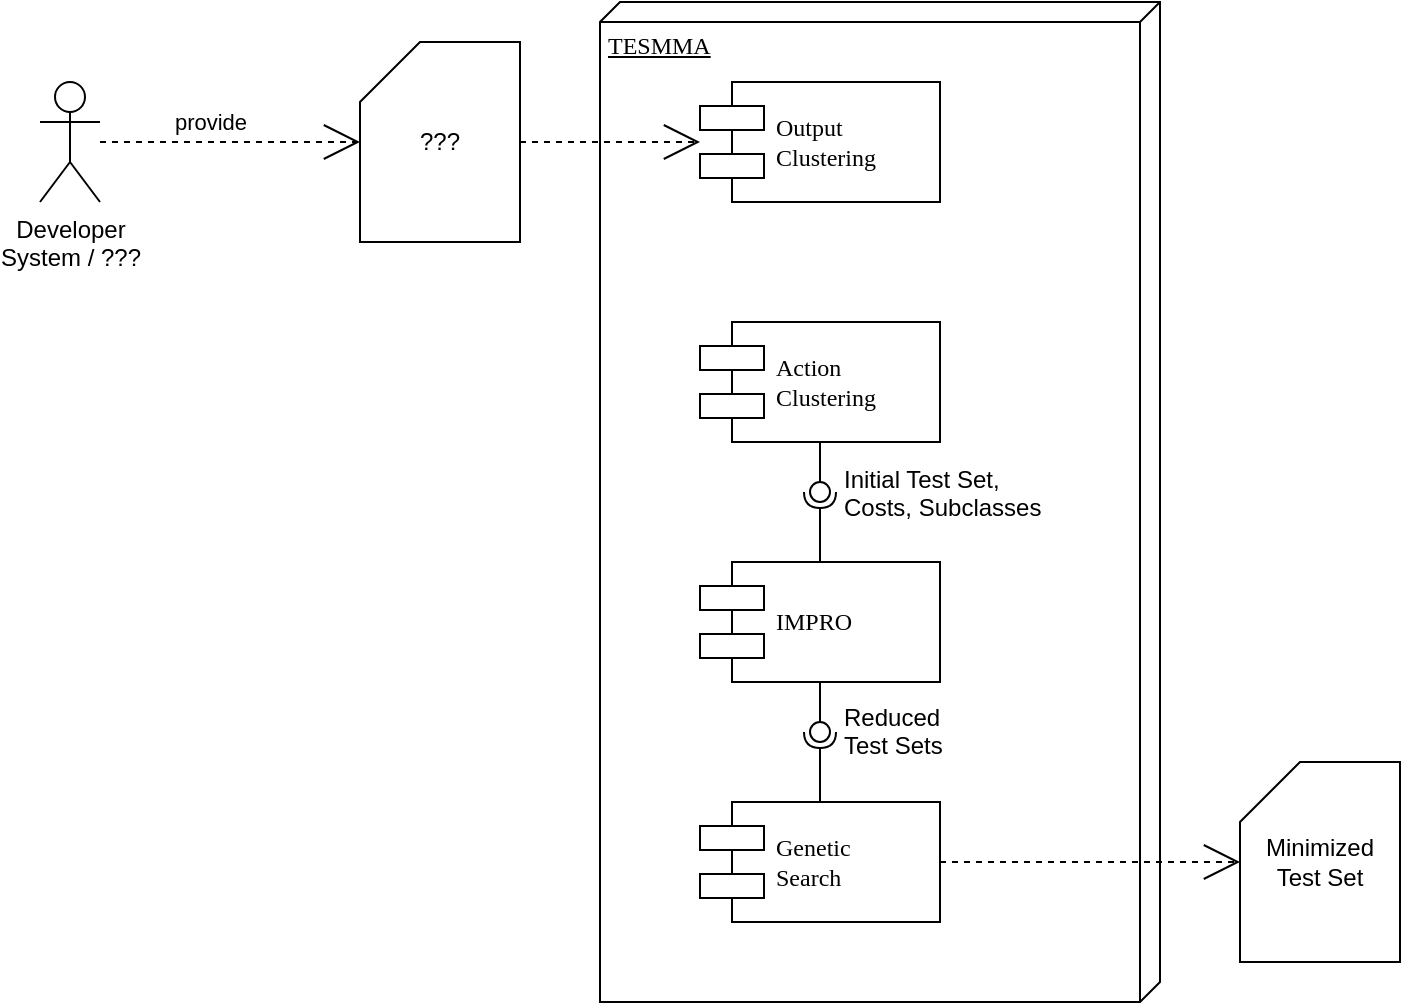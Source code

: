 <mxfile version="21.0.10" type="github">
  <diagram name="Page-1" id="5f0bae14-7c28-e335-631c-24af17079c00">
    <mxGraphModel dx="949" dy="645" grid="1" gridSize="10" guides="1" tooltips="1" connect="1" arrows="1" fold="1" page="1" pageScale="1" pageWidth="1169" pageHeight="827" background="none" math="0" shadow="0">
      <root>
        <mxCell id="0" />
        <mxCell id="1" parent="0" />
        <mxCell id="_mM0TyQ6ORSvWqSIFozd-1" value="&lt;div&gt;Developer&lt;/div&gt;&lt;div&gt;System / ???&lt;/div&gt;" style="shape=umlActor;verticalLabelPosition=bottom;verticalAlign=top;html=1;outlineConnect=0;" parent="1" vertex="1">
          <mxGeometry x="20" y="60" width="30" height="60" as="geometry" />
        </mxCell>
        <mxCell id="_mM0TyQ6ORSvWqSIFozd-3" value="TESMMA" style="verticalAlign=top;align=left;spacingTop=8;spacingLeft=2;spacingRight=12;shape=cube;size=10;direction=south;fontStyle=4;html=1;rounded=0;shadow=0;comic=0;labelBackgroundColor=none;strokeWidth=1;fontFamily=Verdana;fontSize=12" parent="1" vertex="1">
          <mxGeometry x="300" y="20" width="280" height="500" as="geometry" />
        </mxCell>
        <mxCell id="_mM0TyQ6ORSvWqSIFozd-4" value="???" style="shape=card;whiteSpace=wrap;html=1;" parent="1" vertex="1">
          <mxGeometry x="180" y="40" width="80" height="100" as="geometry" />
        </mxCell>
        <mxCell id="_mM0TyQ6ORSvWqSIFozd-5" style="edgeStyle=none;rounded=0;html=1;dashed=1;labelBackgroundColor=none;startArrow=none;startFill=0;startSize=8;endArrow=open;endFill=0;endSize=16;fontFamily=Verdana;fontSize=12;" parent="1" source="_mM0TyQ6ORSvWqSIFozd-1" edge="1">
          <mxGeometry relative="1" as="geometry">
            <mxPoint x="474" y="410" as="sourcePoint" />
            <mxPoint x="180" y="90" as="targetPoint" />
          </mxGeometry>
        </mxCell>
        <mxCell id="_mM0TyQ6ORSvWqSIFozd-14" value="provide" style="edgeLabel;html=1;align=center;verticalAlign=middle;resizable=0;points=[];" parent="_mM0TyQ6ORSvWqSIFozd-5" vertex="1" connectable="0">
          <mxGeometry x="-0.163" relative="1" as="geometry">
            <mxPoint y="-10" as="offset" />
          </mxGeometry>
        </mxCell>
        <mxCell id="_mM0TyQ6ORSvWqSIFozd-6" value="&lt;div&gt;Output&lt;/div&gt;&lt;div&gt;Clustering&lt;br&gt;&lt;/div&gt;" style="shape=component;align=left;spacingLeft=36;rounded=0;shadow=0;comic=0;labelBackgroundColor=none;strokeWidth=1;fontFamily=Verdana;fontSize=12;html=1;" parent="1" vertex="1">
          <mxGeometry x="350" y="60" width="120" height="60" as="geometry" />
        </mxCell>
        <mxCell id="_mM0TyQ6ORSvWqSIFozd-15" style="edgeStyle=none;rounded=0;html=1;dashed=1;labelBackgroundColor=none;startArrow=none;startFill=0;startSize=8;endArrow=open;endFill=0;endSize=16;fontFamily=Verdana;fontSize=12;exitX=1;exitY=0.5;exitDx=0;exitDy=0;exitPerimeter=0;" parent="1" source="_mM0TyQ6ORSvWqSIFozd-4" target="_mM0TyQ6ORSvWqSIFozd-6" edge="1">
          <mxGeometry relative="1" as="geometry">
            <mxPoint x="350" y="180" as="sourcePoint" />
            <mxPoint x="480" y="180" as="targetPoint" />
          </mxGeometry>
        </mxCell>
        <mxCell id="_mM0TyQ6ORSvWqSIFozd-27" value="&lt;div&gt;Action&lt;/div&gt;&lt;div&gt;Clustering&lt;br&gt;&lt;/div&gt;" style="shape=component;align=left;spacingLeft=36;rounded=0;shadow=0;comic=0;labelBackgroundColor=none;strokeWidth=1;fontFamily=Verdana;fontSize=12;html=1;" parent="1" vertex="1">
          <mxGeometry x="350" y="180" width="120" height="60" as="geometry" />
        </mxCell>
        <mxCell id="_mM0TyQ6ORSvWqSIFozd-31" value="IMPRO" style="shape=component;align=left;spacingLeft=36;rounded=0;shadow=0;comic=0;labelBackgroundColor=none;strokeWidth=1;fontFamily=Verdana;fontSize=12;html=1;" parent="1" vertex="1">
          <mxGeometry x="350" y="300" width="120" height="60" as="geometry" />
        </mxCell>
        <mxCell id="_mM0TyQ6ORSvWqSIFozd-39" value="" style="rounded=0;orthogonalLoop=1;jettySize=auto;html=1;endArrow=none;endFill=0;sketch=0;sourcePerimeterSpacing=0;targetPerimeterSpacing=0;" parent="1" source="_mM0TyQ6ORSvWqSIFozd-27" target="_mM0TyQ6ORSvWqSIFozd-41" edge="1">
          <mxGeometry relative="1" as="geometry">
            <mxPoint x="470" y="375" as="sourcePoint" />
          </mxGeometry>
        </mxCell>
        <mxCell id="_mM0TyQ6ORSvWqSIFozd-40" value="" style="rounded=0;orthogonalLoop=1;jettySize=auto;html=1;endArrow=halfCircle;endFill=0;entryX=0.5;entryY=0.5;endSize=6;strokeWidth=1;sketch=0;" parent="1" source="_mM0TyQ6ORSvWqSIFozd-31" target="_mM0TyQ6ORSvWqSIFozd-41" edge="1">
          <mxGeometry relative="1" as="geometry">
            <mxPoint x="510" y="375" as="sourcePoint" />
          </mxGeometry>
        </mxCell>
        <mxCell id="_mM0TyQ6ORSvWqSIFozd-41" value="" style="ellipse;whiteSpace=wrap;html=1;align=center;aspect=fixed;resizable=0;points=[];outlineConnect=0;sketch=0;" parent="1" vertex="1">
          <mxGeometry x="405" y="260" width="10" height="10" as="geometry" />
        </mxCell>
        <mxCell id="_mM0TyQ6ORSvWqSIFozd-45" value="&lt;div&gt;Reduced&lt;/div&gt;&lt;div&gt;Test Sets&lt;br&gt;&lt;/div&gt;" style="text;whiteSpace=wrap;html=1;" parent="1" vertex="1">
          <mxGeometry x="420" y="364" width="90" height="50" as="geometry" />
        </mxCell>
        <mxCell id="_mM0TyQ6ORSvWqSIFozd-47" value="&lt;div&gt;Genetic&lt;/div&gt;&lt;div&gt;Search&lt;br&gt;&lt;/div&gt;" style="shape=component;align=left;spacingLeft=36;rounded=0;shadow=0;comic=0;labelBackgroundColor=none;strokeWidth=1;fontFamily=Verdana;fontSize=12;html=1;" parent="1" vertex="1">
          <mxGeometry x="350" y="420" width="120" height="60" as="geometry" />
        </mxCell>
        <mxCell id="_mM0TyQ6ORSvWqSIFozd-48" value="" style="rounded=0;orthogonalLoop=1;jettySize=auto;html=1;endArrow=none;endFill=0;sketch=0;sourcePerimeterSpacing=0;targetPerimeterSpacing=0;" parent="1" source="_mM0TyQ6ORSvWqSIFozd-31" target="_mM0TyQ6ORSvWqSIFozd-50" edge="1">
          <mxGeometry relative="1" as="geometry">
            <mxPoint x="340" y="405" as="sourcePoint" />
          </mxGeometry>
        </mxCell>
        <mxCell id="_mM0TyQ6ORSvWqSIFozd-49" value="" style="rounded=0;orthogonalLoop=1;jettySize=auto;html=1;endArrow=halfCircle;endFill=0;entryX=0.5;entryY=0.5;endSize=6;strokeWidth=1;sketch=0;" parent="1" source="_mM0TyQ6ORSvWqSIFozd-47" target="_mM0TyQ6ORSvWqSIFozd-50" edge="1">
          <mxGeometry relative="1" as="geometry">
            <mxPoint x="380" y="405" as="sourcePoint" />
          </mxGeometry>
        </mxCell>
        <mxCell id="_mM0TyQ6ORSvWqSIFozd-50" value="" style="ellipse;whiteSpace=wrap;html=1;align=center;aspect=fixed;resizable=0;points=[];outlineConnect=0;sketch=0;" parent="1" vertex="1">
          <mxGeometry x="405" y="380" width="10" height="10" as="geometry" />
        </mxCell>
        <mxCell id="_mM0TyQ6ORSvWqSIFozd-53" style="edgeStyle=none;rounded=0;html=1;dashed=1;labelBackgroundColor=none;startArrow=none;startFill=0;startSize=8;endArrow=open;endFill=0;endSize=16;fontFamily=Verdana;fontSize=12;" parent="1" source="_mM0TyQ6ORSvWqSIFozd-47" target="_mM0TyQ6ORSvWqSIFozd-54" edge="1">
          <mxGeometry relative="1" as="geometry">
            <mxPoint x="640" y="560" as="sourcePoint" />
            <mxPoint x="510" y="450" as="targetPoint" />
          </mxGeometry>
        </mxCell>
        <mxCell id="_mM0TyQ6ORSvWqSIFozd-54" value="&lt;div&gt;Minimized&lt;/div&gt;&lt;div&gt;Test Set&lt;br&gt;&lt;/div&gt;" style="shape=card;whiteSpace=wrap;html=1;" parent="1" vertex="1">
          <mxGeometry x="620" y="400" width="80" height="100" as="geometry" />
        </mxCell>
        <mxCell id="7Ys1QBG7y0jTQ1-wFaVs-3" value="&lt;div&gt;Initial Test Set,&lt;/div&gt;&lt;div&gt;Costs, Subclasses&lt;br&gt;&lt;/div&gt;" style="text;whiteSpace=wrap;html=1;" parent="1" vertex="1">
          <mxGeometry x="420" y="245" width="110" height="50" as="geometry" />
        </mxCell>
      </root>
    </mxGraphModel>
  </diagram>
</mxfile>
